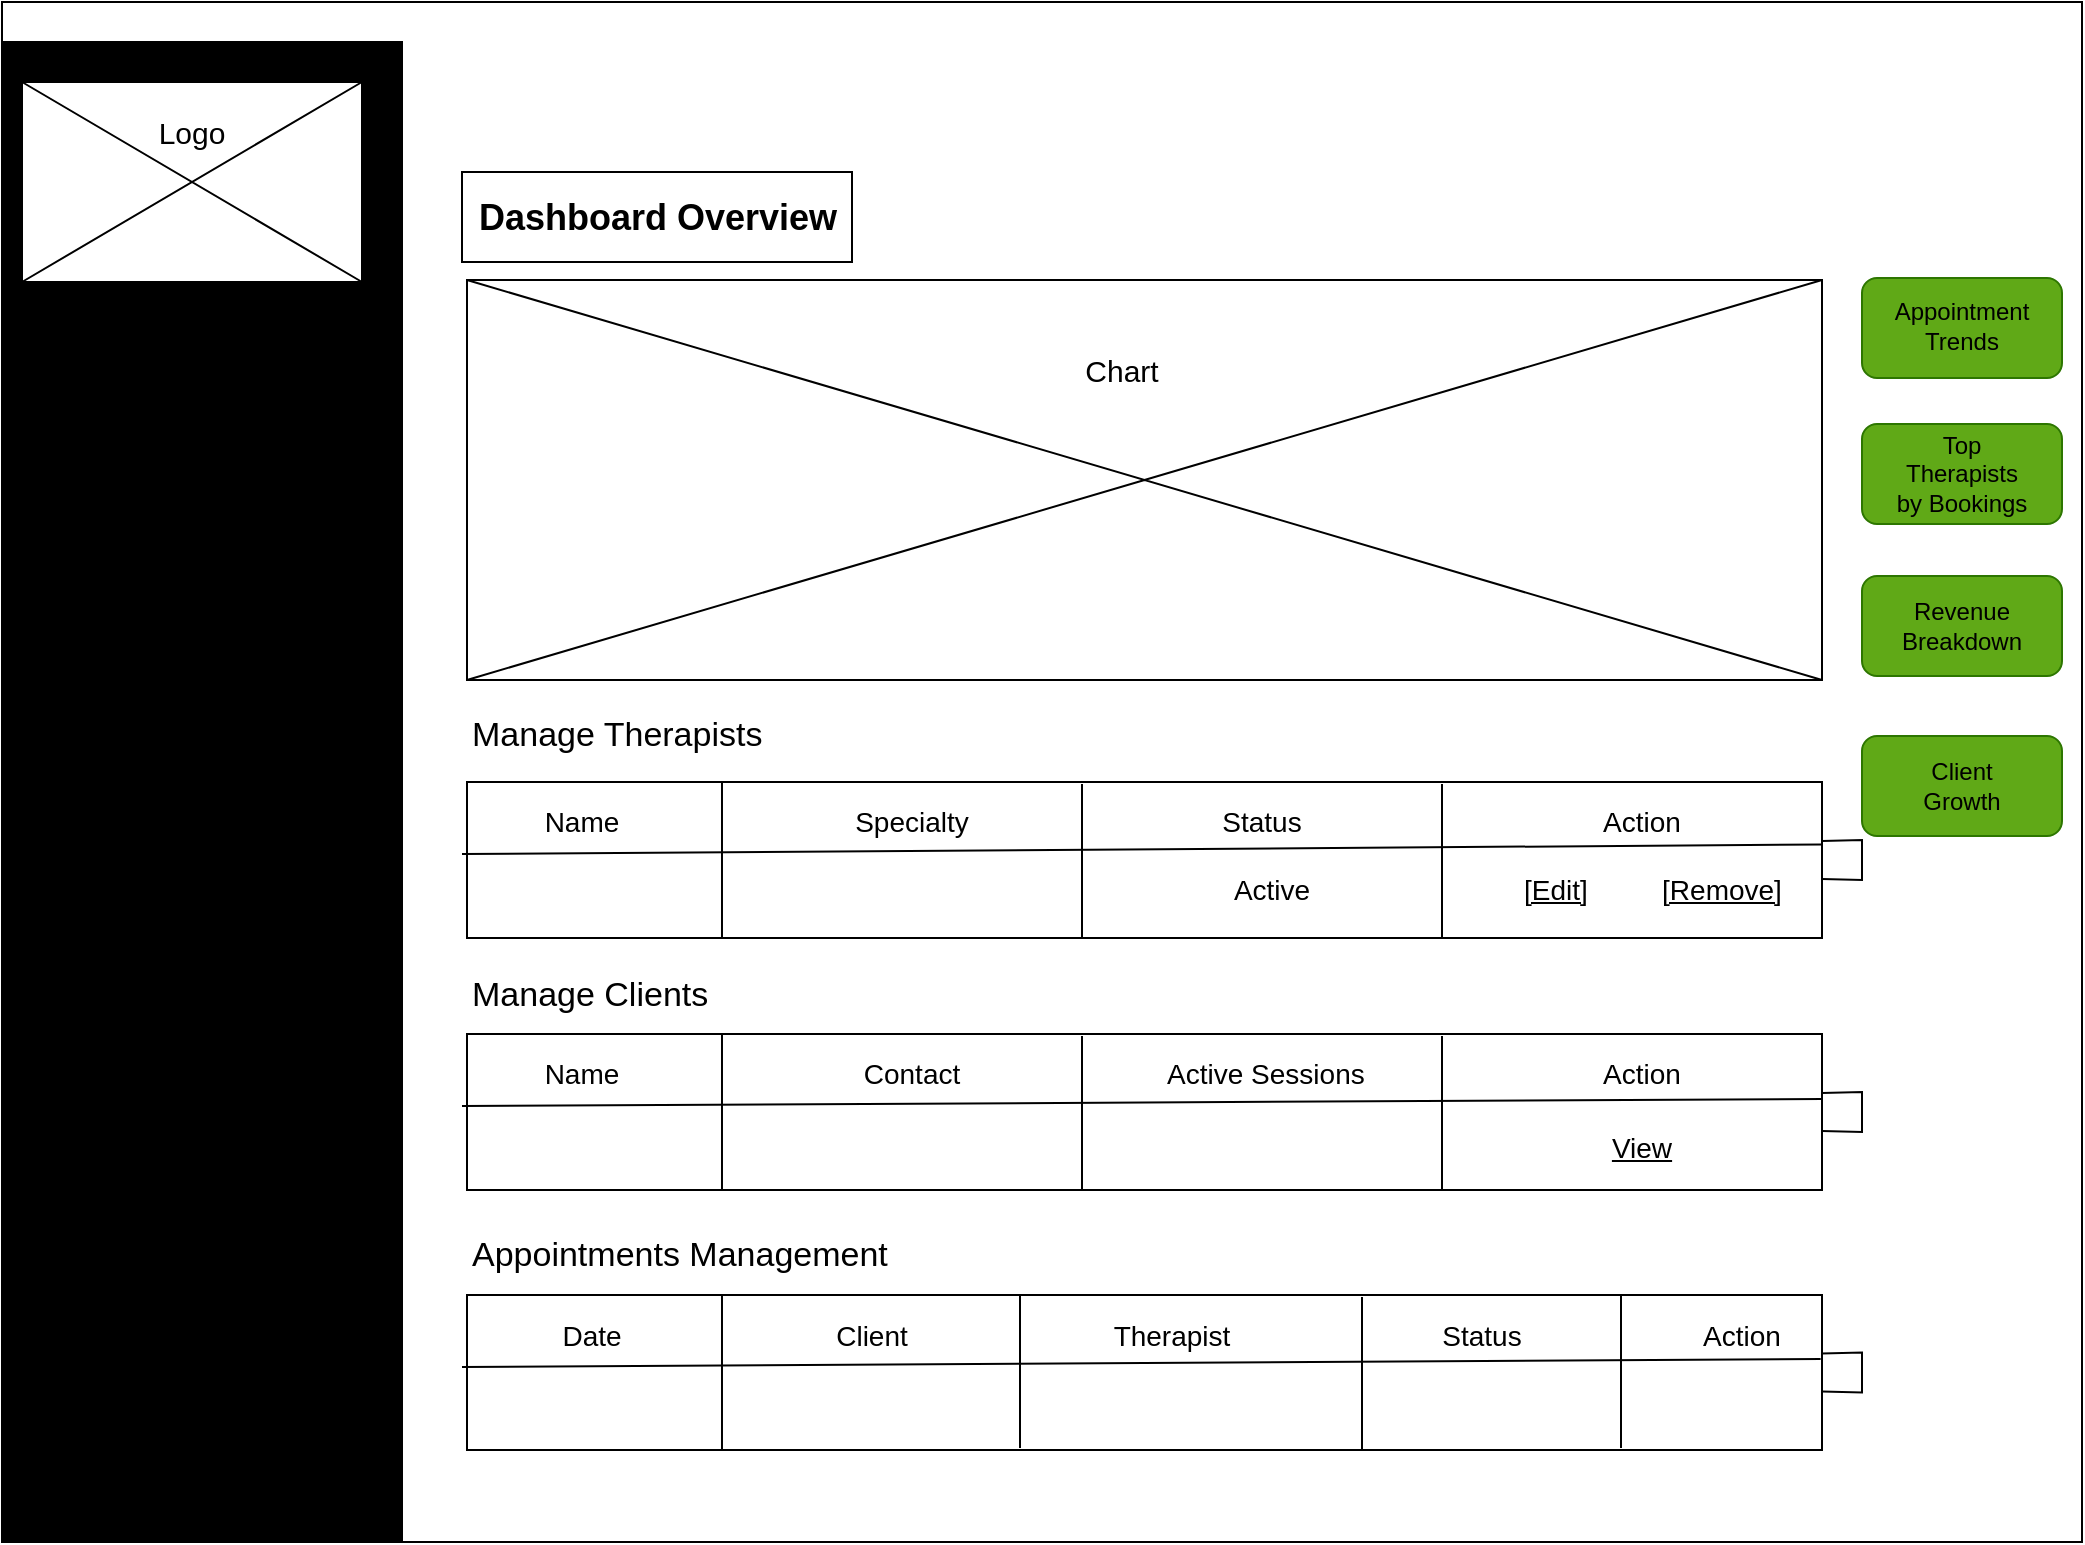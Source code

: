 <mxfile version="28.2.0">
  <diagram name="Page-1" id="MJIfw9Xfixav2o8gxMMa">
    <mxGraphModel dx="1506" dy="1131" grid="1" gridSize="10" guides="1" tooltips="1" connect="1" arrows="1" fold="1" page="1" pageScale="1" pageWidth="1100" pageHeight="850" math="0" shadow="0">
      <root>
        <mxCell id="0" />
        <mxCell id="1" parent="0" />
        <mxCell id="7YQjvosz25pRn5sGRjC9-1" value="" style="rounded=0;whiteSpace=wrap;html=1;fillColor=light-dark(#FFFFFF,#FFFFFF);movable=0;resizable=0;rotatable=0;deletable=0;editable=0;locked=1;connectable=0;" parent="1" vertex="1">
          <mxGeometry x="40" y="40" width="1040" height="770" as="geometry" />
        </mxCell>
        <mxCell id="7YQjvosz25pRn5sGRjC9-2" value="" style="rounded=0;whiteSpace=wrap;html=1;fillColor=light-dark(#000000,#D5FFB7);" parent="1" vertex="1">
          <mxGeometry x="40" y="60" width="200" height="750" as="geometry" />
        </mxCell>
        <mxCell id="7YQjvosz25pRn5sGRjC9-3" value="" style="rounded=0;whiteSpace=wrap;html=1;fillColor=light-dark(#FFFFFF,#FFFFFF);" parent="1" vertex="1">
          <mxGeometry x="50" y="80" width="170" height="100" as="geometry" />
        </mxCell>
        <mxCell id="7YQjvosz25pRn5sGRjC9-4" value="" style="shape=umlDestroy;whiteSpace=wrap;html=1;strokeWidth=1;targetShapes=umlLifeline;fillColor=default;strokeColor=light-dark(#000000,#000000);" parent="1" vertex="1">
          <mxGeometry x="50" y="80" width="170" height="100" as="geometry" />
        </mxCell>
        <mxCell id="7YQjvosz25pRn5sGRjC9-5" value="Logo" style="text;html=1;align=center;verticalAlign=middle;whiteSpace=wrap;rounded=0;fontColor=light-dark(#000000,#000000);fontSize=15;" parent="1" vertex="1">
          <mxGeometry x="105" y="90" width="60" height="30" as="geometry" />
        </mxCell>
        <mxCell id="7YQjvosz25pRn5sGRjC9-6" value="" style="edgeStyle=orthogonalEdgeStyle;rounded=0;orthogonalLoop=1;jettySize=auto;html=1;" parent="1" source="7YQjvosz25pRn5sGRjC9-27" target="7YQjvosz25pRn5sGRjC9-11" edge="1">
          <mxGeometry relative="1" as="geometry" />
        </mxCell>
        <mxCell id="7YQjvosz25pRn5sGRjC9-7" value="&lt;b&gt;Home&lt;/b&gt;" style="text;html=1;align=left;verticalAlign=middle;whiteSpace=wrap;rounded=0;fontColor=light-dark(#000000,#000000);fontSize=17;" parent="1" vertex="1">
          <mxGeometry x="51" y="209.5" width="80" height="30" as="geometry" />
        </mxCell>
        <mxCell id="7YQjvosz25pRn5sGRjC9-8" value="&lt;b&gt;Service&lt;/b&gt;" style="text;html=1;align=left;verticalAlign=middle;whiteSpace=wrap;rounded=0;fontColor=light-dark(#000000,#000000);fontSize=17;" parent="1" vertex="1">
          <mxGeometry x="54" y="274" width="80" height="30" as="geometry" />
        </mxCell>
        <mxCell id="7YQjvosz25pRn5sGRjC9-9" value="&lt;b&gt;Therapists&lt;/b&gt;" style="text;html=1;align=left;verticalAlign=middle;whiteSpace=wrap;rounded=0;fontColor=light-dark(#000000,#000000);fontSize=17;" parent="1" vertex="1">
          <mxGeometry x="51" y="367" width="119" height="30" as="geometry" />
        </mxCell>
        <mxCell id="7YQjvosz25pRn5sGRjC9-10" value="&lt;b&gt;Ayurvedic Therapy&lt;/b&gt;" style="text;html=1;align=left;verticalAlign=middle;whiteSpace=wrap;rounded=0;fontColor=light-dark(#000000,#000000);fontSize=17;" parent="1" vertex="1">
          <mxGeometry x="71" y="304" width="169" height="30" as="geometry" />
        </mxCell>
        <mxCell id="7YQjvosz25pRn5sGRjC9-11" value="&lt;b&gt;Yoga &amp;amp; Meditation&lt;/b&gt;" style="text;html=1;align=left;verticalAlign=middle;whiteSpace=wrap;rounded=0;fontColor=light-dark(#000000,#000000);fontSize=17;" parent="1" vertex="1">
          <mxGeometry x="71" y="334" width="159" height="30" as="geometry" />
        </mxCell>
        <mxCell id="7YQjvosz25pRn5sGRjC9-12" value="&lt;b&gt;Contact Us&lt;/b&gt;" style="text;html=1;align=left;verticalAlign=middle;whiteSpace=wrap;rounded=0;fontColor=light-dark(#000000,#000000);fontSize=17;" parent="1" vertex="1">
          <mxGeometry x="51" y="440" width="120" height="30" as="geometry" />
        </mxCell>
        <mxCell id="7YQjvosz25pRn5sGRjC9-27" value="&lt;b&gt;About&lt;/b&gt;" style="text;html=1;align=left;verticalAlign=middle;whiteSpace=wrap;rounded=0;fontColor=light-dark(#000000,#000000);fontSize=17;" parent="1" vertex="1">
          <mxGeometry x="51" y="244" width="80" height="30" as="geometry" />
        </mxCell>
        <mxCell id="7YQjvosz25pRn5sGRjC9-28" value="&lt;b&gt;Register / Login&lt;/b&gt;" style="text;html=1;align=left;verticalAlign=middle;whiteSpace=wrap;rounded=0;fontColor=light-dark(#000000,#000000);fontSize=17;" parent="1" vertex="1">
          <mxGeometry x="51" y="478.5" width="189" height="30" as="geometry" />
        </mxCell>
        <mxCell id="7YQjvosz25pRn5sGRjC9-29" value="&lt;b&gt;Knowledge Center&lt;/b&gt;" style="text;html=1;align=left;verticalAlign=middle;whiteSpace=wrap;rounded=0;fontColor=light-dark(#000000,#000000);fontSize=17;" parent="1" vertex="1">
          <mxGeometry x="52" y="403.5" width="178" height="30" as="geometry" />
        </mxCell>
        <mxCell id="7YQjvosz25pRn5sGRjC9-32" value="&lt;b&gt;Client Dashboard&lt;/b&gt;" style="text;html=1;align=left;verticalAlign=middle;whiteSpace=wrap;rounded=0;fontColor=light-dark(#000000,#000000);fontSize=17;" parent="1" vertex="1">
          <mxGeometry x="51" y="516.5" width="166" height="30" as="geometry" />
        </mxCell>
        <mxCell id="7YQjvosz25pRn5sGRjC9-33" value="&lt;b&gt;Therapist Dashboard&lt;/b&gt;" style="text;html=1;align=left;verticalAlign=middle;whiteSpace=wrap;rounded=0;fontColor=light-dark(#000000,#000000);fontSize=17;" parent="1" vertex="1">
          <mxGeometry x="51" y="557.5" width="199" height="30" as="geometry" />
        </mxCell>
        <mxCell id="7YQjvosz25pRn5sGRjC9-34" value="&lt;b&gt;Admin Dashboard&lt;/b&gt;" style="text;html=1;align=left;verticalAlign=middle;whiteSpace=wrap;rounded=0;fontColor=light-dark(#000000,#000000);fontSize=17;" parent="1" vertex="1">
          <mxGeometry x="51.5" y="598.5" width="176" height="30" as="geometry" />
        </mxCell>
        <mxCell id="c9pFDxgWKYqPfjZnPTOq-1" value="" style="edgeStyle=orthogonalEdgeStyle;rounded=0;orthogonalLoop=1;jettySize=auto;html=1;" parent="1" edge="1">
          <mxGeometry relative="1" as="geometry">
            <mxPoint x="415" y="274" as="targetPoint" />
          </mxGeometry>
        </mxCell>
        <mxCell id="ezkjjZ4eAbXDMJmgoiN_-5" value="" style="rounded=0;whiteSpace=wrap;html=1;fillColor=light-dark(#FFFFFF,#CCFFE6);" vertex="1" parent="1">
          <mxGeometry x="270" y="125" width="195" height="45" as="geometry" />
        </mxCell>
        <mxCell id="ezkjjZ4eAbXDMJmgoiN_-6" value="Dashboard Overview" style="text;html=1;align=center;verticalAlign=middle;whiteSpace=wrap;rounded=0;fontSize=18;fontStyle=1;fontColor=light-dark(#000000,#000000);" vertex="1" parent="1">
          <mxGeometry x="272.5" y="132.5" width="190" height="30" as="geometry" />
        </mxCell>
        <mxCell id="ezkjjZ4eAbXDMJmgoiN_-7" value="Welcome, Admin" style="text;html=1;align=left;verticalAlign=middle;whiteSpace=wrap;rounded=0;fontColor=light-dark(#FFFFFF,#006633);fontSize=28;fontStyle=1;labelBackgroundColor=none;textShadow=0;" vertex="1" parent="1">
          <mxGeometry x="270" y="71" width="360" height="50" as="geometry" />
        </mxCell>
        <mxCell id="ezkjjZ4eAbXDMJmgoiN_-8" value="Manage Therapists" style="text;html=1;align=left;verticalAlign=middle;whiteSpace=wrap;rounded=0;fontColor=light-dark(#000000,#000000);fontSize=17;" vertex="1" parent="1">
          <mxGeometry x="272.5" y="391.5" width="237.5" height="30" as="geometry" />
        </mxCell>
        <mxCell id="ezkjjZ4eAbXDMJmgoiN_-10" value="" style="rounded=0;whiteSpace=wrap;html=1;fillColor=light-dark(#FFFFFF,#FFFFFF);strokeColor=light-dark(#000000,#000000);" vertex="1" parent="1">
          <mxGeometry x="272.5" y="430" width="677.5" height="78" as="geometry" />
        </mxCell>
        <mxCell id="ezkjjZ4eAbXDMJmgoiN_-12" value="" style="endArrow=none;html=1;rounded=0;" edge="1" parent="1" source="ezkjjZ4eAbXDMJmgoiN_-10" target="ezkjjZ4eAbXDMJmgoiN_-10">
          <mxGeometry width="50" height="50" relative="1" as="geometry">
            <mxPoint x="410" y="567" as="sourcePoint" />
            <mxPoint x="460" y="527" as="targetPoint" />
          </mxGeometry>
        </mxCell>
        <mxCell id="ezkjjZ4eAbXDMJmgoiN_-14" value="" style="endArrow=none;html=1;rounded=0;strokeColor=light-dark(#000000,#000000);exitX=1;exitY=0.401;exitDx=0;exitDy=0;exitPerimeter=0;" edge="1" parent="1" source="ezkjjZ4eAbXDMJmgoiN_-10">
          <mxGeometry relative="1" as="geometry">
            <mxPoint x="980" y="546" as="sourcePoint" />
            <mxPoint x="270" y="466" as="targetPoint" />
            <Array as="points" />
          </mxGeometry>
        </mxCell>
        <mxCell id="ezkjjZ4eAbXDMJmgoiN_-15" value="" style="endArrow=none;html=1;rounded=0;strokeColor=light-dark(#000000,#000000);entryX=0.117;entryY=0.003;entryDx=0;entryDy=0;entryPerimeter=0;" edge="1" parent="1">
          <mxGeometry relative="1" as="geometry">
            <mxPoint x="400" y="508" as="sourcePoint" />
            <mxPoint x="399.997" y="429.998" as="targetPoint" />
          </mxGeometry>
        </mxCell>
        <mxCell id="ezkjjZ4eAbXDMJmgoiN_-16" value="" style="endArrow=none;html=1;rounded=0;strokeColor=light-dark(#000000,#000000);entryX=0.117;entryY=0.003;entryDx=0;entryDy=0;entryPerimeter=0;" edge="1" parent="1">
          <mxGeometry relative="1" as="geometry">
            <mxPoint x="580" y="508" as="sourcePoint" />
            <mxPoint x="580" y="431" as="targetPoint" />
          </mxGeometry>
        </mxCell>
        <mxCell id="ezkjjZ4eAbXDMJmgoiN_-17" value="" style="endArrow=none;html=1;rounded=0;strokeColor=light-dark(#000000,#000000);entryX=0.117;entryY=0.003;entryDx=0;entryDy=0;entryPerimeter=0;" edge="1" parent="1">
          <mxGeometry relative="1" as="geometry">
            <mxPoint x="760" y="508" as="sourcePoint" />
            <mxPoint x="760" y="431" as="targetPoint" />
          </mxGeometry>
        </mxCell>
        <mxCell id="ezkjjZ4eAbXDMJmgoiN_-19" value="Name" style="text;html=1;align=center;verticalAlign=middle;whiteSpace=wrap;rounded=0;fontColor=light-dark(#000000,#000000);fontSize=14;" vertex="1" parent="1">
          <mxGeometry x="300" y="435" width="60" height="30" as="geometry" />
        </mxCell>
        <mxCell id="ezkjjZ4eAbXDMJmgoiN_-20" value="Specialty" style="text;html=1;align=center;verticalAlign=middle;whiteSpace=wrap;rounded=0;fontColor=light-dark(#000000,#000000);fontSize=14;" vertex="1" parent="1">
          <mxGeometry x="450" y="435" width="90" height="30" as="geometry" />
        </mxCell>
        <mxCell id="ezkjjZ4eAbXDMJmgoiN_-21" value="Status" style="text;html=1;align=center;verticalAlign=middle;whiteSpace=wrap;rounded=0;fontColor=light-dark(#000000,#000000);fontSize=14;" vertex="1" parent="1">
          <mxGeometry x="640" y="435" width="60" height="30" as="geometry" />
        </mxCell>
        <mxCell id="ezkjjZ4eAbXDMJmgoiN_-22" value="Action" style="text;html=1;align=center;verticalAlign=middle;whiteSpace=wrap;rounded=0;fontColor=light-dark(#000000,#000000);fontSize=14;" vertex="1" parent="1">
          <mxGeometry x="830" y="435" width="60" height="30" as="geometry" />
        </mxCell>
        <mxCell id="ezkjjZ4eAbXDMJmgoiN_-23" value="Manage Clients" style="text;html=1;align=left;verticalAlign=middle;whiteSpace=wrap;rounded=0;fontColor=light-dark(#000000,#000000);fontSize=17;" vertex="1" parent="1">
          <mxGeometry x="272.5" y="521.5" width="237.5" height="30" as="geometry" />
        </mxCell>
        <mxCell id="ezkjjZ4eAbXDMJmgoiN_-24" value="" style="rounded=0;whiteSpace=wrap;html=1;fillColor=light-dark(#FFFFFF,#FFFFFF);strokeColor=light-dark(#000000,#000000);" vertex="1" parent="1">
          <mxGeometry x="272.5" y="556" width="677.5" height="78" as="geometry" />
        </mxCell>
        <mxCell id="ezkjjZ4eAbXDMJmgoiN_-25" value="" style="endArrow=none;html=1;rounded=0;" edge="1" parent="1" source="ezkjjZ4eAbXDMJmgoiN_-24" target="ezkjjZ4eAbXDMJmgoiN_-24">
          <mxGeometry width="50" height="50" relative="1" as="geometry">
            <mxPoint x="410" y="693" as="sourcePoint" />
            <mxPoint x="460" y="653" as="targetPoint" />
          </mxGeometry>
        </mxCell>
        <mxCell id="ezkjjZ4eAbXDMJmgoiN_-26" value="" style="endArrow=none;html=1;rounded=0;strokeColor=light-dark(#000000,#000000);exitX=1;exitY=0.417;exitDx=0;exitDy=0;exitPerimeter=0;" edge="1" parent="1" source="ezkjjZ4eAbXDMJmgoiN_-24">
          <mxGeometry relative="1" as="geometry">
            <mxPoint x="980" y="672" as="sourcePoint" />
            <mxPoint x="270" y="592" as="targetPoint" />
            <Array as="points" />
          </mxGeometry>
        </mxCell>
        <mxCell id="ezkjjZ4eAbXDMJmgoiN_-27" value="" style="endArrow=none;html=1;rounded=0;strokeColor=light-dark(#000000,#000000);entryX=0.117;entryY=0.003;entryDx=0;entryDy=0;entryPerimeter=0;" edge="1" parent="1">
          <mxGeometry relative="1" as="geometry">
            <mxPoint x="400" y="634" as="sourcePoint" />
            <mxPoint x="399.997" y="555.998" as="targetPoint" />
          </mxGeometry>
        </mxCell>
        <mxCell id="ezkjjZ4eAbXDMJmgoiN_-28" value="" style="endArrow=none;html=1;rounded=0;strokeColor=light-dark(#000000,#000000);entryX=0.117;entryY=0.003;entryDx=0;entryDy=0;entryPerimeter=0;" edge="1" parent="1">
          <mxGeometry relative="1" as="geometry">
            <mxPoint x="580" y="634" as="sourcePoint" />
            <mxPoint x="580" y="557" as="targetPoint" />
          </mxGeometry>
        </mxCell>
        <mxCell id="ezkjjZ4eAbXDMJmgoiN_-29" value="" style="endArrow=none;html=1;rounded=0;strokeColor=light-dark(#000000,#000000);entryX=0.117;entryY=0.003;entryDx=0;entryDy=0;entryPerimeter=0;" edge="1" parent="1">
          <mxGeometry relative="1" as="geometry">
            <mxPoint x="760" y="634" as="sourcePoint" />
            <mxPoint x="760" y="557" as="targetPoint" />
          </mxGeometry>
        </mxCell>
        <mxCell id="ezkjjZ4eAbXDMJmgoiN_-30" value="Name" style="text;html=1;align=center;verticalAlign=middle;whiteSpace=wrap;rounded=0;fontColor=light-dark(#000000,#000000);fontSize=14;" vertex="1" parent="1">
          <mxGeometry x="300" y="561" width="60" height="30" as="geometry" />
        </mxCell>
        <mxCell id="ezkjjZ4eAbXDMJmgoiN_-31" value="Contact" style="text;html=1;align=center;verticalAlign=middle;whiteSpace=wrap;rounded=0;fontColor=light-dark(#000000,#000000);fontSize=14;" vertex="1" parent="1">
          <mxGeometry x="450" y="561" width="90" height="30" as="geometry" />
        </mxCell>
        <mxCell id="ezkjjZ4eAbXDMJmgoiN_-32" value="&amp;nbsp;Active Sessions" style="text;html=1;align=center;verticalAlign=middle;whiteSpace=wrap;rounded=0;fontColor=light-dark(#000000,#000000);fontSize=14;" vertex="1" parent="1">
          <mxGeometry x="600" y="561" width="140" height="30" as="geometry" />
        </mxCell>
        <mxCell id="ezkjjZ4eAbXDMJmgoiN_-33" value="Action" style="text;html=1;align=center;verticalAlign=middle;whiteSpace=wrap;rounded=0;fontColor=light-dark(#000000,#000000);fontSize=14;" vertex="1" parent="1">
          <mxGeometry x="830" y="561" width="60" height="30" as="geometry" />
        </mxCell>
        <mxCell id="ezkjjZ4eAbXDMJmgoiN_-34" value="View" style="text;html=1;align=center;verticalAlign=middle;whiteSpace=wrap;rounded=0;fontColor=light-dark(#000000,#000000);fontSize=14;fontStyle=4" vertex="1" parent="1">
          <mxGeometry x="815" y="597.5" width="90" height="30" as="geometry" />
        </mxCell>
        <mxCell id="ezkjjZ4eAbXDMJmgoiN_-35" value="Appointments Management" style="text;html=1;align=left;verticalAlign=middle;whiteSpace=wrap;rounded=0;fontColor=light-dark(#000000,#000000);fontSize=17;" vertex="1" parent="1">
          <mxGeometry x="272.5" y="652" width="237.5" height="30" as="geometry" />
        </mxCell>
        <mxCell id="ezkjjZ4eAbXDMJmgoiN_-36" value="" style="rounded=0;whiteSpace=wrap;html=1;fillColor=light-dark(#FFFFFF,#FFFFFF);strokeColor=light-dark(#000000,#000000);" vertex="1" parent="1">
          <mxGeometry x="272.5" y="686.5" width="677.5" height="77.5" as="geometry" />
        </mxCell>
        <mxCell id="ezkjjZ4eAbXDMJmgoiN_-37" value="" style="endArrow=none;html=1;rounded=0;" edge="1" parent="1" source="ezkjjZ4eAbXDMJmgoiN_-36" target="ezkjjZ4eAbXDMJmgoiN_-36">
          <mxGeometry width="50" height="50" relative="1" as="geometry">
            <mxPoint x="410" y="823.5" as="sourcePoint" />
            <mxPoint x="460" y="783.5" as="targetPoint" />
          </mxGeometry>
        </mxCell>
        <mxCell id="ezkjjZ4eAbXDMJmgoiN_-38" value="" style="endArrow=none;html=1;rounded=0;strokeColor=light-dark(#000000,#000000);exitX=0.999;exitY=0.413;exitDx=0;exitDy=0;exitPerimeter=0;" edge="1" parent="1" source="ezkjjZ4eAbXDMJmgoiN_-36">
          <mxGeometry relative="1" as="geometry">
            <mxPoint x="980" y="802.5" as="sourcePoint" />
            <mxPoint x="270" y="722.5" as="targetPoint" />
            <Array as="points" />
          </mxGeometry>
        </mxCell>
        <mxCell id="ezkjjZ4eAbXDMJmgoiN_-39" value="" style="endArrow=none;html=1;rounded=0;strokeColor=light-dark(#000000,#000000);entryX=0.117;entryY=0.003;entryDx=0;entryDy=0;entryPerimeter=0;" edge="1" parent="1">
          <mxGeometry relative="1" as="geometry">
            <mxPoint x="400" y="764" as="sourcePoint" />
            <mxPoint x="399.997" y="686.498" as="targetPoint" />
          </mxGeometry>
        </mxCell>
        <mxCell id="ezkjjZ4eAbXDMJmgoiN_-41" value="" style="endArrow=none;html=1;rounded=0;strokeColor=light-dark(#000000,#000000);entryX=0.117;entryY=0.003;entryDx=0;entryDy=0;entryPerimeter=0;" edge="1" parent="1">
          <mxGeometry relative="1" as="geometry">
            <mxPoint x="720" y="764" as="sourcePoint" />
            <mxPoint x="720" y="687.5" as="targetPoint" />
          </mxGeometry>
        </mxCell>
        <mxCell id="ezkjjZ4eAbXDMJmgoiN_-42" value="Date" style="text;html=1;align=center;verticalAlign=middle;whiteSpace=wrap;rounded=0;fontColor=light-dark(#000000,#000000);fontSize=14;" vertex="1" parent="1">
          <mxGeometry x="290" y="691.5" width="90" height="30" as="geometry" />
        </mxCell>
        <mxCell id="ezkjjZ4eAbXDMJmgoiN_-43" value="Client" style="text;html=1;align=center;verticalAlign=middle;whiteSpace=wrap;rounded=0;fontColor=light-dark(#000000,#000000);fontSize=14;" vertex="1" parent="1">
          <mxGeometry x="430" y="691.5" width="90" height="30" as="geometry" />
        </mxCell>
        <mxCell id="ezkjjZ4eAbXDMJmgoiN_-45" value="Status" style="text;html=1;align=center;verticalAlign=middle;whiteSpace=wrap;rounded=0;fontColor=light-dark(#000000,#000000);fontSize=14;" vertex="1" parent="1">
          <mxGeometry x="750" y="691.5" width="60" height="30" as="geometry" />
        </mxCell>
        <mxCell id="ezkjjZ4eAbXDMJmgoiN_-51" value="" style="rounded=0;whiteSpace=wrap;html=1;fontColor=light-dark(#FFFFFF,#FFFFFF);fillColor=light-dark(#FFFFFF,#FFFFFF);strokeColor=light-dark(#000000,#000000);" vertex="1" parent="1">
          <mxGeometry x="272.5" y="179" width="677.5" height="200" as="geometry" />
        </mxCell>
        <mxCell id="ezkjjZ4eAbXDMJmgoiN_-52" value="" style="shape=umlDestroy;whiteSpace=wrap;html=1;strokeWidth=1;targetShapes=umlLifeline;fillColor=default;strokeColor=light-dark(#000000,#000000);" vertex="1" parent="1">
          <mxGeometry x="272.5" y="179" width="677.5" height="200" as="geometry" />
        </mxCell>
        <mxCell id="ezkjjZ4eAbXDMJmgoiN_-53" value="Chart" style="text;html=1;align=center;verticalAlign=middle;whiteSpace=wrap;rounded=0;fontColor=light-dark(#000000,#000000);fontSize=15;" vertex="1" parent="1">
          <mxGeometry x="570" y="209" width="60" height="30" as="geometry" />
        </mxCell>
        <mxCell id="ezkjjZ4eAbXDMJmgoiN_-54" value="[Edit]" style="text;html=1;align=center;verticalAlign=middle;whiteSpace=wrap;rounded=0;fontColor=light-dark(#000000,#000000);fontSize=14;fontStyle=4" vertex="1" parent="1">
          <mxGeometry x="787" y="469" width="60" height="30" as="geometry" />
        </mxCell>
        <mxCell id="ezkjjZ4eAbXDMJmgoiN_-55" value="[Remove]" style="text;html=1;align=center;verticalAlign=middle;whiteSpace=wrap;rounded=0;fontColor=light-dark(#000000,#000000);fontSize=14;fontStyle=4" vertex="1" parent="1">
          <mxGeometry x="840" y="469" width="120" height="30" as="geometry" />
        </mxCell>
        <mxCell id="ezkjjZ4eAbXDMJmgoiN_-57" value="Active" style="text;html=1;align=center;verticalAlign=middle;whiteSpace=wrap;rounded=0;fontColor=light-dark(#000000,#000000);fontSize=14;fontStyle=0" vertex="1" parent="1">
          <mxGeometry x="630" y="469" width="90" height="30" as="geometry" />
        </mxCell>
        <mxCell id="ezkjjZ4eAbXDMJmgoiN_-58" value="" style="endArrow=none;html=1;rounded=0;strokeColor=light-dark(#000000,#000000);entryX=0.117;entryY=0.003;entryDx=0;entryDy=0;entryPerimeter=0;" edge="1" parent="1">
          <mxGeometry relative="1" as="geometry">
            <mxPoint x="549" y="763" as="sourcePoint" />
            <mxPoint x="549" y="686.5" as="targetPoint" />
          </mxGeometry>
        </mxCell>
        <mxCell id="ezkjjZ4eAbXDMJmgoiN_-59" value="Therapist" style="text;html=1;align=center;verticalAlign=middle;whiteSpace=wrap;rounded=0;fontColor=light-dark(#000000,#000000);fontSize=14;" vertex="1" parent="1">
          <mxGeometry x="580" y="691.5" width="90" height="30" as="geometry" />
        </mxCell>
        <mxCell id="ezkjjZ4eAbXDMJmgoiN_-60" value="" style="endArrow=none;html=1;rounded=0;strokeColor=light-dark(#000000,#000000);entryX=0.117;entryY=0.003;entryDx=0;entryDy=0;entryPerimeter=0;" edge="1" parent="1">
          <mxGeometry relative="1" as="geometry">
            <mxPoint x="849.5" y="763" as="sourcePoint" />
            <mxPoint x="849.5" y="686.5" as="targetPoint" />
          </mxGeometry>
        </mxCell>
        <mxCell id="ezkjjZ4eAbXDMJmgoiN_-61" value="Action" style="text;html=1;align=center;verticalAlign=middle;whiteSpace=wrap;rounded=0;fontColor=light-dark(#000000,#000000);fontSize=14;" vertex="1" parent="1">
          <mxGeometry x="880" y="691.5" width="60" height="30" as="geometry" />
        </mxCell>
        <mxCell id="ezkjjZ4eAbXDMJmgoiN_-62" value="" style="rounded=1;whiteSpace=wrap;html=1;fillColor=#60a917;fontColor=#ffffff;strokeColor=#2D7600;" vertex="1" parent="1">
          <mxGeometry x="970" y="178" width="100" height="50" as="geometry" />
        </mxCell>
        <mxCell id="ezkjjZ4eAbXDMJmgoiN_-63" value="" style="rounded=1;whiteSpace=wrap;html=1;fillColor=#60a917;fontColor=#ffffff;strokeColor=#2D7600;" vertex="1" parent="1">
          <mxGeometry x="970" y="251" width="100" height="50" as="geometry" />
        </mxCell>
        <mxCell id="ezkjjZ4eAbXDMJmgoiN_-64" value="" style="rounded=1;whiteSpace=wrap;html=1;fillColor=#60a917;fontColor=#ffffff;strokeColor=#2D7600;" vertex="1" parent="1">
          <mxGeometry x="970" y="327" width="100" height="50" as="geometry" />
        </mxCell>
        <mxCell id="ezkjjZ4eAbXDMJmgoiN_-65" value="" style="rounded=1;whiteSpace=wrap;html=1;fillColor=#60a917;fontColor=#ffffff;strokeColor=#2D7600;" vertex="1" parent="1">
          <mxGeometry x="970" y="407" width="100" height="50" as="geometry" />
        </mxCell>
        <mxCell id="ezkjjZ4eAbXDMJmgoiN_-66" value="Appointment Trends" style="text;html=1;align=center;verticalAlign=middle;whiteSpace=wrap;rounded=0;" vertex="1" parent="1">
          <mxGeometry x="990" y="187" width="60" height="30" as="geometry" />
        </mxCell>
        <mxCell id="ezkjjZ4eAbXDMJmgoiN_-67" value="Top Therapists by Bookings" style="text;html=1;align=center;verticalAlign=middle;whiteSpace=wrap;rounded=0;" vertex="1" parent="1">
          <mxGeometry x="985" y="261" width="70" height="30" as="geometry" />
        </mxCell>
        <mxCell id="ezkjjZ4eAbXDMJmgoiN_-68" value="Revenue Breakdown" style="text;html=1;align=center;verticalAlign=middle;whiteSpace=wrap;rounded=0;" vertex="1" parent="1">
          <mxGeometry x="985" y="337" width="70" height="30" as="geometry" />
        </mxCell>
        <mxCell id="ezkjjZ4eAbXDMJmgoiN_-69" value="Client Growth" style="text;html=1;align=center;verticalAlign=middle;whiteSpace=wrap;rounded=0;" vertex="1" parent="1">
          <mxGeometry x="985" y="417" width="70" height="30" as="geometry" />
        </mxCell>
      </root>
    </mxGraphModel>
  </diagram>
</mxfile>
